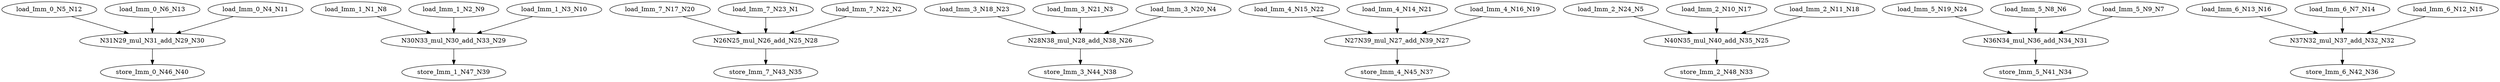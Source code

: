 digraph graphname {
N40 [color="black", ntype="outvar", label="store_Imm_0_N46_N40"];
N29 [color="black", ntype="operation", label="N30N33_mul_N30_add_N33_N29"];
N28 [color="black", ntype="operation", label="N26N25_mul_N26_add_N25_N28"];
N23 [color="black", ntype="invar", label="load_Imm_3_N18_N23"];
N22 [color="black", ntype="invar", label="load_Imm_4_N15_N22"];
N21 [color="black", ntype="invar", label="load_Imm_4_N14_N21"];
N20 [color="black", ntype="invar", label="load_Imm_7_N17_N20"];
N27 [color="black", ntype="operation", label="N27N39_mul_N27_add_N39_N27"];
N26 [color="black", ntype="operation", label="N28N38_mul_N28_add_N38_N26"];
N25 [color="black", ntype="operation", label="N40N35_mul_N40_add_N35_N25"];
N24 [color="black", ntype="invar", label="load_Imm_5_N19_N24"];
N8 [color="black", ntype="invar", label="load_Imm_1_N1_N8"];
N9 [color="black", ntype="invar", label="load_Imm_1_N2_N9"];
N1 [color="black", ntype="invar", label="load_Imm_7_N23_N1"];
N2 [color="black", ntype="invar", label="load_Imm_7_N22_N2"];
N3 [color="black", ntype="invar", label="load_Imm_3_N21_N3"];
N4 [color="black", ntype="invar", label="load_Imm_3_N20_N4"];
N5 [color="black", ntype="invar", label="load_Imm_2_N24_N5"];
N6 [color="black", ntype="invar", label="load_Imm_5_N8_N6"];
N7 [color="black", ntype="invar", label="load_Imm_5_N9_N7"];
N12 [color="black", ntype="invar", label="load_Imm_0_N5_N12"];
N13 [color="black", ntype="invar", label="load_Imm_0_N6_N13"];
N10 [color="black", ntype="invar", label="load_Imm_1_N3_N10"];
N11 [color="black", ntype="invar", label="load_Imm_0_N4_N11"];
N16 [color="black", ntype="invar", label="load_Imm_6_N13_N16"];
N17 [color="black", ntype="invar", label="load_Imm_2_N10_N17"];
N14 [color="black", ntype="invar", label="load_Imm_6_N7_N14"];
N15 [color="black", ntype="invar", label="load_Imm_6_N12_N15"];
N18 [color="black", ntype="invar", label="load_Imm_2_N11_N18"];
N19 [color="black", ntype="invar", label="load_Imm_4_N16_N19"];
N38 [color="black", ntype="outvar", label="store_Imm_3_N44_N38"];
N39 [color="black", ntype="outvar", label="store_Imm_1_N47_N39"];
N30 [color="black", ntype="operation", label="N31N29_mul_N31_add_N29_N30"];
N31 [color="black", ntype="operation", label="N36N34_mul_N36_add_N34_N31"];
N32 [color="black", ntype="operation", label="N37N32_mul_N37_add_N32_N32"];
N33 [color="black", ntype="outvar", label="store_Imm_2_N48_N33"];
N34 [color="black", ntype="outvar", label="store_Imm_5_N41_N34"];
N35 [color="black", ntype="outvar", label="store_Imm_7_N43_N35"];
N36 [color="black", ntype="outvar", label="store_Imm_6_N42_N36"];
N37 [color="black", ntype="outvar", label="store_Imm_4_N45_N37"];
N29 -> N39;
N28 -> N35;
N23 -> N26;
N22 -> N27;
N21 -> N27;
N20 -> N28;
N27 -> N37;
N26 -> N38;
N25 -> N33;
N24 -> N31;
N8 -> N29;
N9 -> N29;
N1 -> N28;
N2 -> N28;
N3 -> N26;
N4 -> N26;
N5 -> N25;
N6 -> N31;
N7 -> N31;
N12 -> N30;
N13 -> N30;
N10 -> N29;
N11 -> N30;
N16 -> N32;
N17 -> N25;
N14 -> N32;
N15 -> N32;
N18 -> N25;
N19 -> N27;
N30 -> N40;
N31 -> N34;
N32 -> N36;
}
